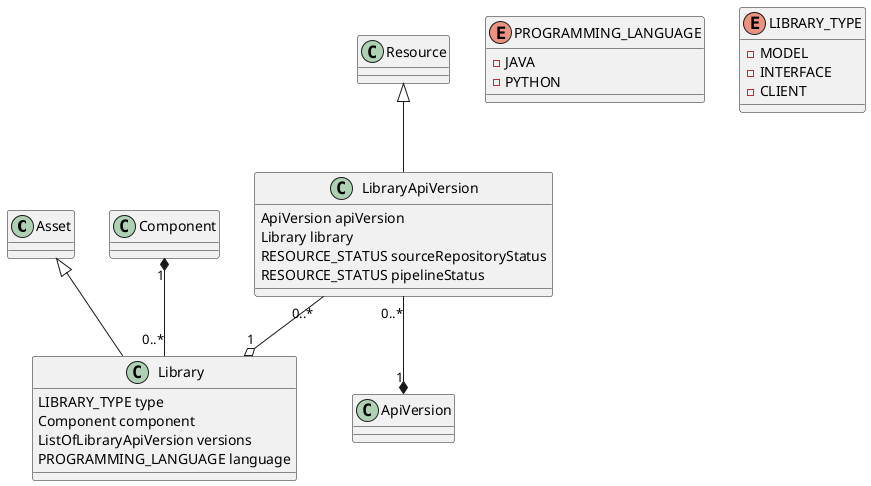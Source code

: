 @startuml

Asset <|-- Library
class  Library {
  LIBRARY_TYPE type
  Component component
  ListOfLibraryApiVersion versions
  PROGRAMMING_LANGUAGE language
}
Component "1" *-- "0..*" Library

enum PROGRAMMING_LANGUAGE {
         - JAVA
         - PYTHON
}

enum LIBRARY_TYPE {
         - MODEL
         - INTERFACE
         - CLIENT
}

class LibraryApiVersion {
  ApiVersion apiVersion
  Library library
  RESOURCE_STATUS sourceRepositoryStatus
  RESOURCE_STATUS pipelineStatus
}
Resource <|-- LibraryApiVersion
LibraryApiVersion "0..*" --o "1" Library
LibraryApiVersion "0..*" --* "1" ApiVersion

@enduml